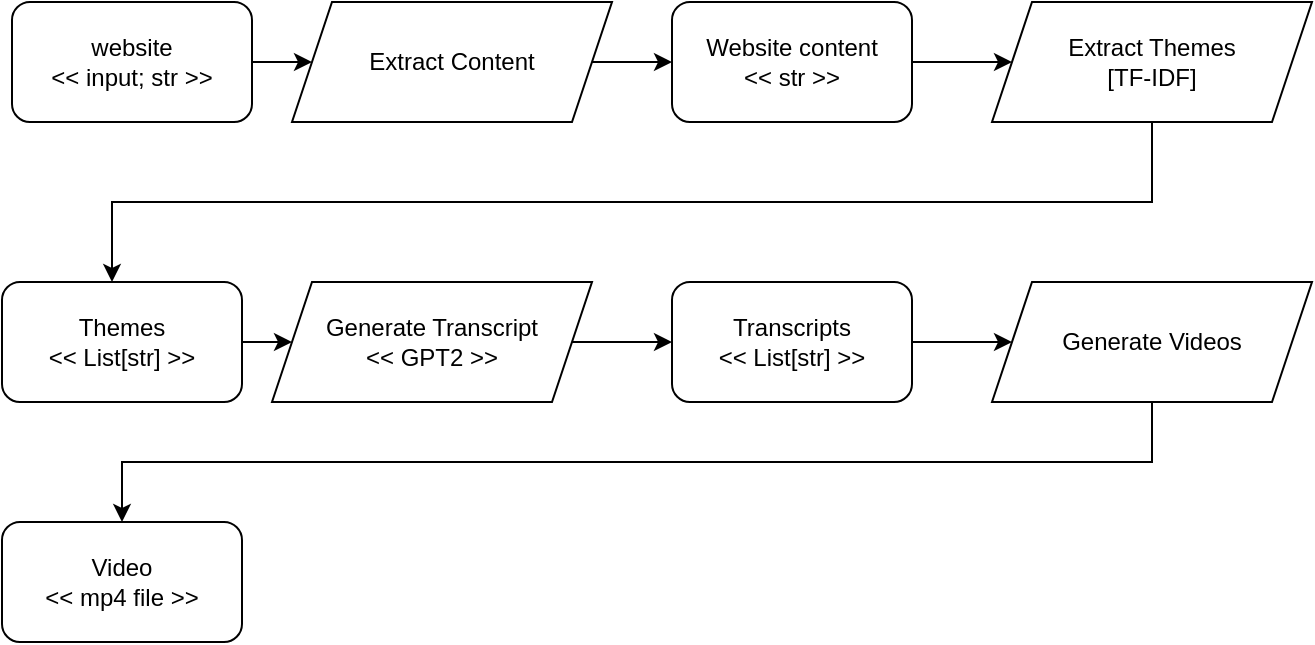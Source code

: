 <mxfile version="22.1.21" type="device" pages="2">
  <diagram name="Page-1" id="1n07uyf0ZpyENgbq6Zli">
    <mxGraphModel dx="1674" dy="772" grid="1" gridSize="10" guides="1" tooltips="1" connect="1" arrows="1" fold="1" page="1" pageScale="1" pageWidth="850" pageHeight="1100" math="0" shadow="0">
      <root>
        <mxCell id="0" />
        <mxCell id="1" parent="0" />
        <mxCell id="DZHobFeEcBesgaDEum6J-3" style="edgeStyle=orthogonalEdgeStyle;rounded=0;orthogonalLoop=1;jettySize=auto;html=1;" parent="1" source="DZHobFeEcBesgaDEum6J-1" target="DZHobFeEcBesgaDEum6J-2" edge="1">
          <mxGeometry relative="1" as="geometry" />
        </mxCell>
        <mxCell id="DZHobFeEcBesgaDEum6J-1" value="website&lt;br&gt;&amp;lt;&amp;lt; input; str &amp;gt;&amp;gt;" style="rounded=1;whiteSpace=wrap;html=1;" parent="1" vertex="1">
          <mxGeometry x="30" y="200" width="120" height="60" as="geometry" />
        </mxCell>
        <mxCell id="DZHobFeEcBesgaDEum6J-5" style="edgeStyle=orthogonalEdgeStyle;rounded=0;orthogonalLoop=1;jettySize=auto;html=1;" parent="1" source="DZHobFeEcBesgaDEum6J-2" target="DZHobFeEcBesgaDEum6J-4" edge="1">
          <mxGeometry relative="1" as="geometry" />
        </mxCell>
        <mxCell id="DZHobFeEcBesgaDEum6J-2" value="Extract Content" style="shape=parallelogram;perimeter=parallelogramPerimeter;whiteSpace=wrap;html=1;fixedSize=1;" parent="1" vertex="1">
          <mxGeometry x="170" y="200" width="160" height="60" as="geometry" />
        </mxCell>
        <mxCell id="DZHobFeEcBesgaDEum6J-7" style="edgeStyle=orthogonalEdgeStyle;rounded=0;orthogonalLoop=1;jettySize=auto;html=1;" parent="1" source="DZHobFeEcBesgaDEum6J-4" target="DZHobFeEcBesgaDEum6J-6" edge="1">
          <mxGeometry relative="1" as="geometry" />
        </mxCell>
        <mxCell id="DZHobFeEcBesgaDEum6J-4" value="Website content&lt;br&gt;&amp;lt;&amp;lt; str &amp;gt;&amp;gt;" style="rounded=1;whiteSpace=wrap;html=1;" parent="1" vertex="1">
          <mxGeometry x="360" y="200" width="120" height="60" as="geometry" />
        </mxCell>
        <mxCell id="DZHobFeEcBesgaDEum6J-9" style="edgeStyle=orthogonalEdgeStyle;rounded=0;orthogonalLoop=1;jettySize=auto;html=1;" parent="1" source="DZHobFeEcBesgaDEum6J-6" target="DZHobFeEcBesgaDEum6J-8" edge="1">
          <mxGeometry relative="1" as="geometry">
            <Array as="points">
              <mxPoint x="600" y="300" />
              <mxPoint x="80" y="300" />
            </Array>
          </mxGeometry>
        </mxCell>
        <mxCell id="DZHobFeEcBesgaDEum6J-6" value="Extract Themes&lt;br&gt;[TF-IDF]" style="shape=parallelogram;perimeter=parallelogramPerimeter;whiteSpace=wrap;html=1;fixedSize=1;" parent="1" vertex="1">
          <mxGeometry x="520" y="200" width="160" height="60" as="geometry" />
        </mxCell>
        <mxCell id="DZHobFeEcBesgaDEum6J-11" style="edgeStyle=orthogonalEdgeStyle;rounded=0;orthogonalLoop=1;jettySize=auto;html=1;" parent="1" source="DZHobFeEcBesgaDEum6J-8" target="DZHobFeEcBesgaDEum6J-10" edge="1">
          <mxGeometry relative="1" as="geometry" />
        </mxCell>
        <mxCell id="DZHobFeEcBesgaDEum6J-8" value="Themes&lt;br&gt;&amp;lt;&amp;lt; List[str] &amp;gt;&amp;gt;" style="rounded=1;whiteSpace=wrap;html=1;" parent="1" vertex="1">
          <mxGeometry x="25" y="340" width="120" height="60" as="geometry" />
        </mxCell>
        <mxCell id="DZHobFeEcBesgaDEum6J-13" style="edgeStyle=orthogonalEdgeStyle;rounded=0;orthogonalLoop=1;jettySize=auto;html=1;" parent="1" source="DZHobFeEcBesgaDEum6J-10" target="DZHobFeEcBesgaDEum6J-12" edge="1">
          <mxGeometry relative="1" as="geometry" />
        </mxCell>
        <mxCell id="DZHobFeEcBesgaDEum6J-10" value="Generate Transcript&lt;br&gt;&amp;lt;&amp;lt; GPT2 &amp;gt;&amp;gt;" style="shape=parallelogram;perimeter=parallelogramPerimeter;whiteSpace=wrap;html=1;fixedSize=1;" parent="1" vertex="1">
          <mxGeometry x="160" y="340" width="160" height="60" as="geometry" />
        </mxCell>
        <mxCell id="DZHobFeEcBesgaDEum6J-15" style="edgeStyle=orthogonalEdgeStyle;rounded=0;orthogonalLoop=1;jettySize=auto;html=1;" parent="1" source="DZHobFeEcBesgaDEum6J-12" target="DZHobFeEcBesgaDEum6J-14" edge="1">
          <mxGeometry relative="1" as="geometry" />
        </mxCell>
        <mxCell id="DZHobFeEcBesgaDEum6J-12" value="Transcripts&lt;br&gt;&amp;lt;&amp;lt; List[str] &amp;gt;&amp;gt;" style="rounded=1;whiteSpace=wrap;html=1;" parent="1" vertex="1">
          <mxGeometry x="360" y="340" width="120" height="60" as="geometry" />
        </mxCell>
        <mxCell id="DZHobFeEcBesgaDEum6J-17" style="edgeStyle=orthogonalEdgeStyle;rounded=0;orthogonalLoop=1;jettySize=auto;html=1;" parent="1" source="DZHobFeEcBesgaDEum6J-14" target="DZHobFeEcBesgaDEum6J-16" edge="1">
          <mxGeometry relative="1" as="geometry">
            <Array as="points">
              <mxPoint x="600" y="430" />
              <mxPoint x="85" y="430" />
            </Array>
          </mxGeometry>
        </mxCell>
        <mxCell id="DZHobFeEcBesgaDEum6J-14" value="Generate Videos" style="shape=parallelogram;perimeter=parallelogramPerimeter;whiteSpace=wrap;html=1;fixedSize=1;" parent="1" vertex="1">
          <mxGeometry x="520" y="340" width="160" height="60" as="geometry" />
        </mxCell>
        <mxCell id="DZHobFeEcBesgaDEum6J-16" value="Video&lt;br&gt;&amp;lt;&amp;lt; mp4 file &amp;gt;&amp;gt;" style="rounded=1;whiteSpace=wrap;html=1;" parent="1" vertex="1">
          <mxGeometry x="25" y="460" width="120" height="60" as="geometry" />
        </mxCell>
      </root>
    </mxGraphModel>
  </diagram>
  <diagram id="gWMtgIm6GTy8FAasSr1V" name="Page-2">
    <mxGraphModel dx="3044" dy="1404" grid="1" gridSize="10" guides="1" tooltips="1" connect="1" arrows="1" fold="1" page="1" pageScale="1" pageWidth="850" pageHeight="1100" math="0" shadow="0">
      <root>
        <mxCell id="0" />
        <mxCell id="1" parent="0" />
        <mxCell id="x0a1EfXKd_868fDXi9Pn-1" value="" style="rounded=0;whiteSpace=wrap;html=1;" vertex="1" parent="1">
          <mxGeometry x="615" y="160" width="150" height="290" as="geometry" />
        </mxCell>
        <mxCell id="x0a1EfXKd_868fDXi9Pn-2" value="ip.ip.ip.ip" style="text;html=1;align=center;verticalAlign=middle;resizable=0;points=[];autosize=1;strokeColor=none;fillColor=none;" vertex="1" parent="1">
          <mxGeometry x="645" y="120" width="70" height="30" as="geometry" />
        </mxCell>
        <mxCell id="x0a1EfXKd_868fDXi9Pn-3" value="website..." style="whiteSpace=wrap;html=1;" vertex="1" parent="1">
          <mxGeometry x="625" y="230" width="130" height="30" as="geometry" />
        </mxCell>
        <mxCell id="x0a1EfXKd_868fDXi9Pn-4" value="" style="rounded=0;whiteSpace=wrap;html=1;" vertex="1" parent="1">
          <mxGeometry x="630" y="300" width="120" height="60" as="geometry" />
        </mxCell>
        <mxCell id="x0a1EfXKd_868fDXi9Pn-5" value="" style="triangle;whiteSpace=wrap;html=1;" vertex="1" parent="1">
          <mxGeometry x="675" y="315" width="30" height="30" as="geometry" />
        </mxCell>
        <mxCell id="x0a1EfXKd_868fDXi9Pn-6" value="/transcript/?website=endereco..." style="rounded=0;whiteSpace=wrap;html=1;" vertex="1" parent="1">
          <mxGeometry x="110" y="210" width="200" height="90" as="geometry" />
        </mxCell>
        <mxCell id="x0a1EfXKd_868fDXi9Pn-7" value="endponint.endpoint.endpoint" style="text;html=1;align=center;verticalAlign=middle;resizable=0;points=[];autosize=1;strokeColor=none;fillColor=none;" vertex="1" parent="1">
          <mxGeometry x="110" y="170" width="170" height="30" as="geometry" />
        </mxCell>
        <mxCell id="x0a1EfXKd_868fDXi9Pn-8" value="/video/?transcript=dfjlaksfjlksfj" style="rounded=0;whiteSpace=wrap;html=1;" vertex="1" parent="1">
          <mxGeometry x="110" y="330" width="200" height="90" as="geometry" />
        </mxCell>
      </root>
    </mxGraphModel>
  </diagram>
</mxfile>
